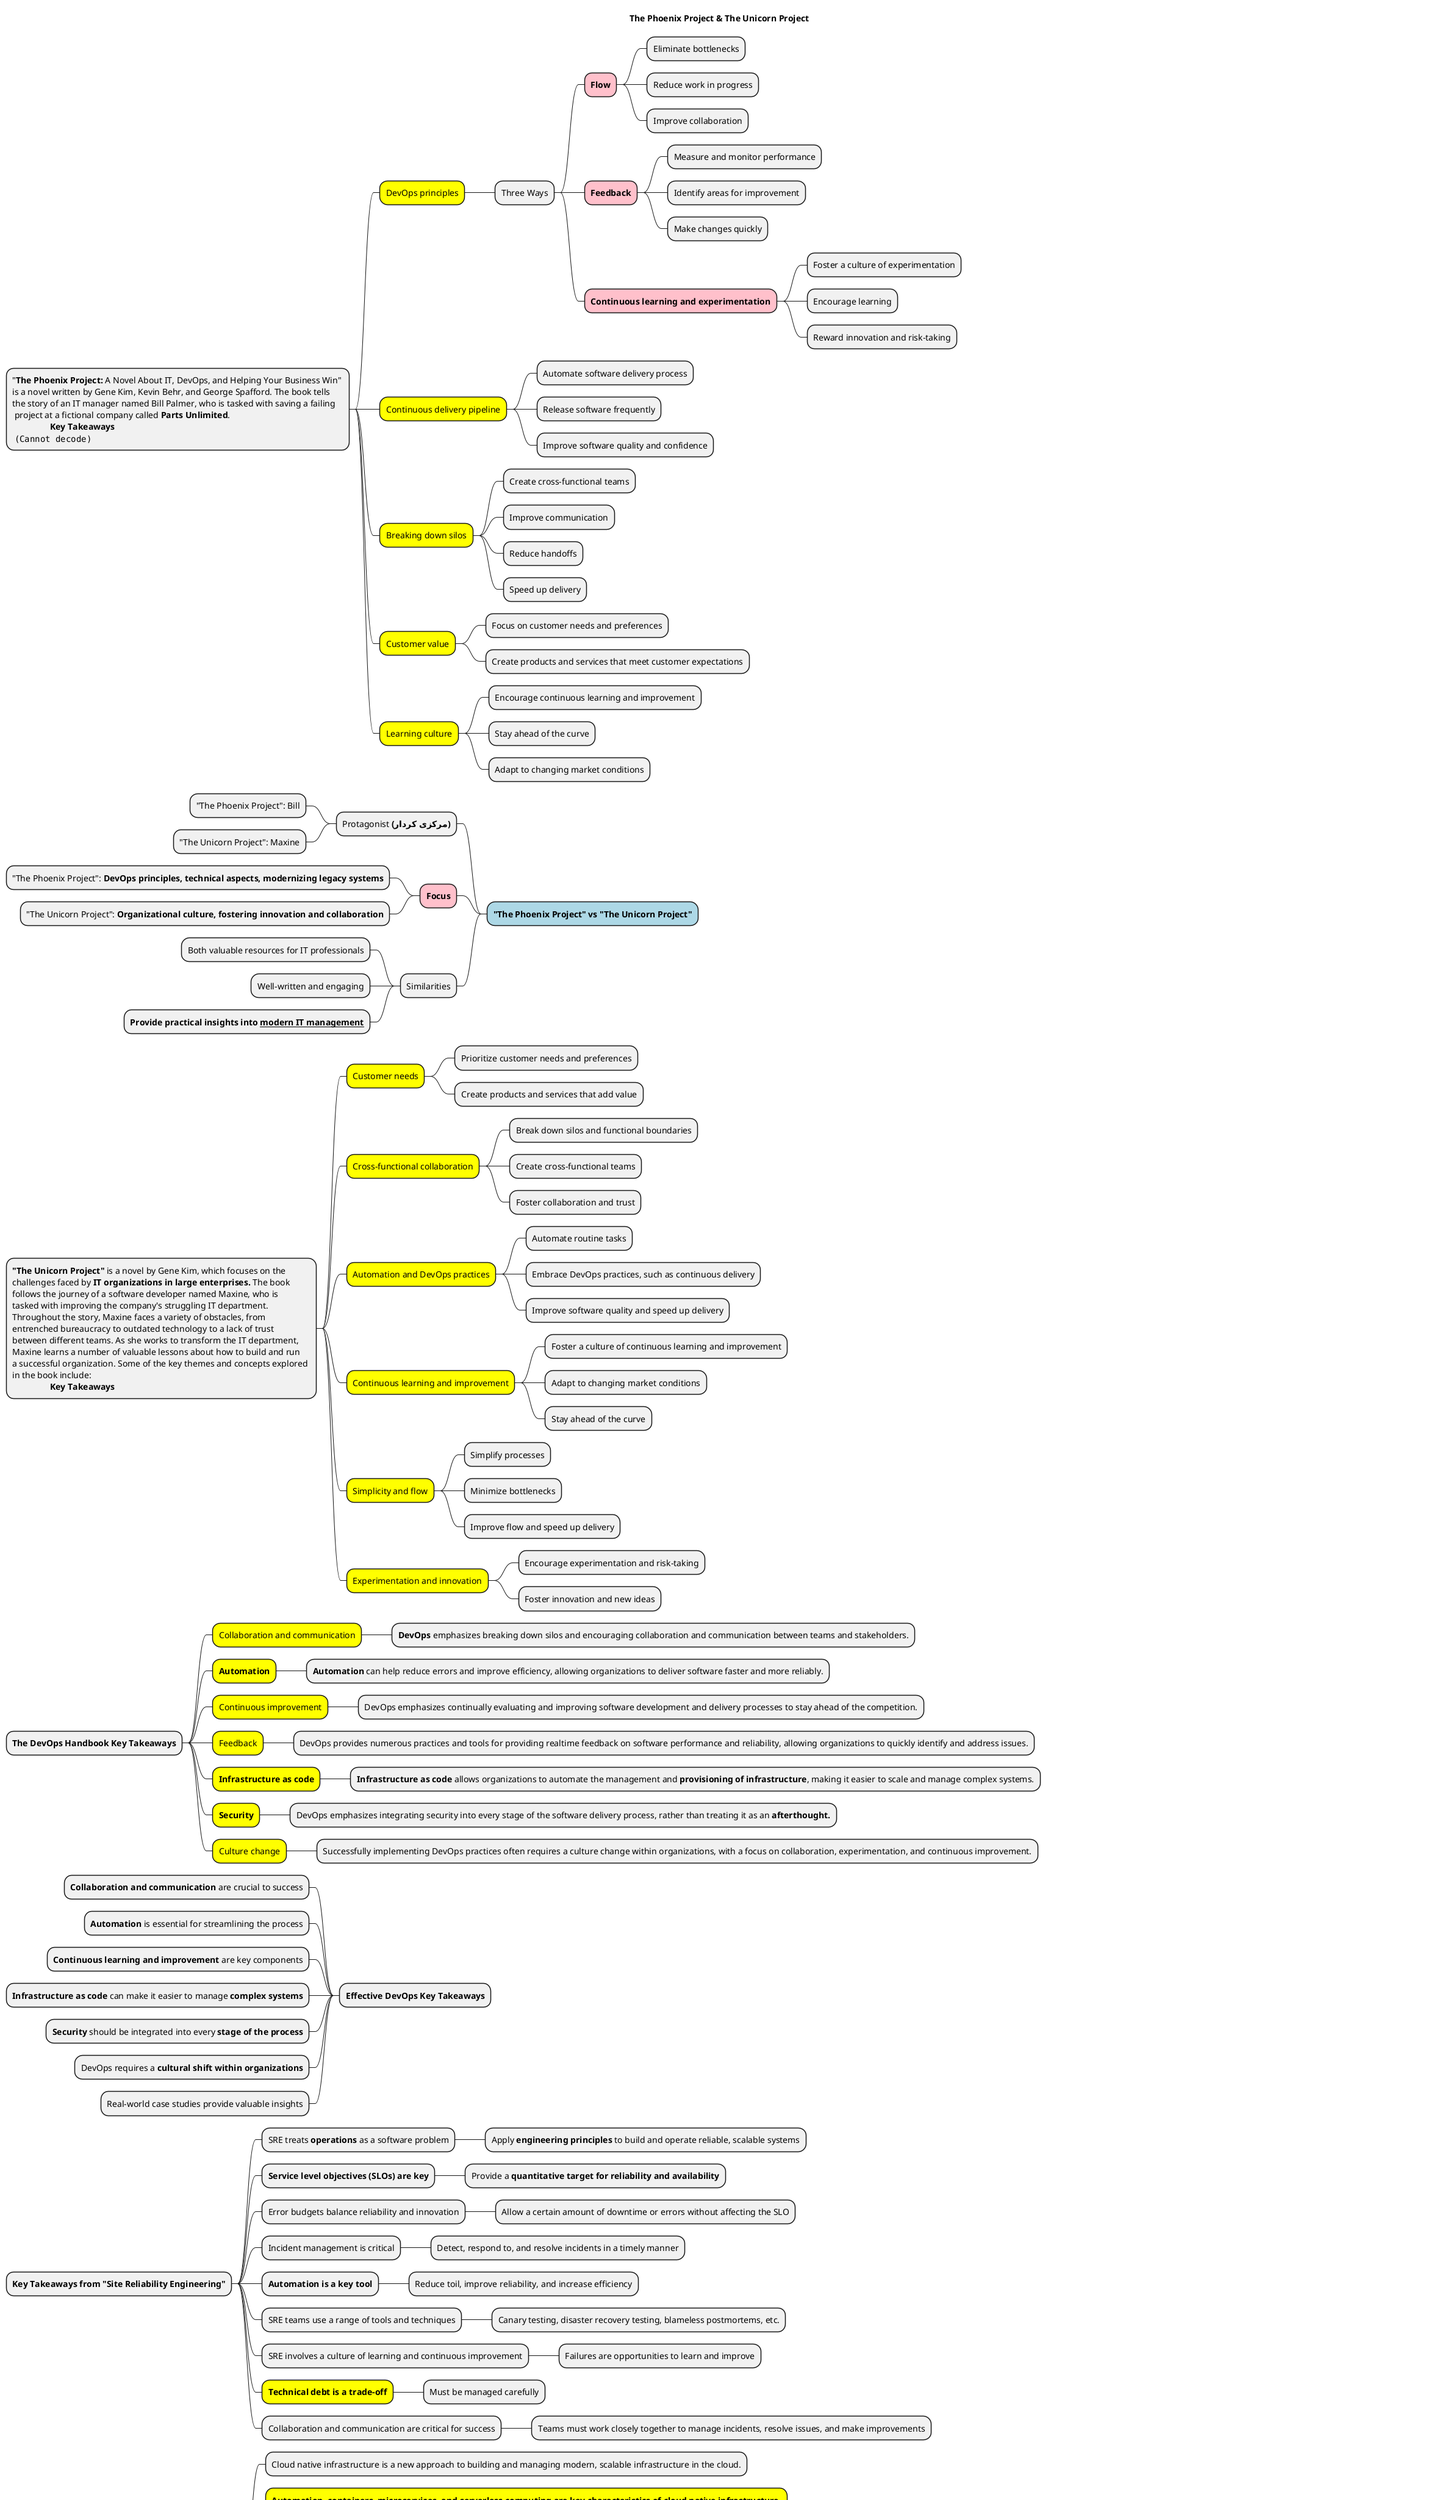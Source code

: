 @startmindmap

title The Phoenix Project & The Unicorn Project

* "**The Phoenix Project:** A Novel About IT, DevOps, and Helping Your Business Win" \nis a novel written by Gene Kim, Kevin Behr, and George Spafford. The book tells \nthe story of an IT manager named Bill Palmer, who is tasked with saving a failing\n project at a fictional company called **Parts Unlimited**. \n\t \t **Key Takeaways**\n <img:devops.png>
**[#yellow] DevOps principles
*** Three Ways
****[#pink] **Flow**
***** Eliminate bottlenecks
***** Reduce work in progress
***** Improve collaboration
****[#pink] **Feedback**
***** Measure and monitor performance
***** Identify areas for improvement
***** Make changes quickly
****[#pink] **Continuous learning and experimentation**
***** Foster a culture of experimentation
***** Encourage learning
***** Reward innovation and risk-taking
**[#yellow] Continuous delivery pipeline
*** Automate software delivery process
*** Release software frequently
*** Improve software quality and confidence
**[#yellow] Breaking down silos
*** Create cross-functional teams
*** Improve communication
*** Reduce handoffs
*** Speed up delivery
**[#yellow] Customer value
*** Focus on customer needs and preferences
*** Create products and services that meet customer expectations
**[#yellow] Learning culture
*** Encourage continuous learning and improvement
*** Stay ahead of the curve
*** Adapt to changing market conditions



left side

*[#lightblue] **"The Phoenix Project" vs "The Unicorn Project"**

** Protagonist **(مرکزی کردار)**
*** "The Phoenix Project": Bill
*** "The Unicorn Project": Maxine

**[#pink] **Focus**
*** "The Phoenix Project": **DevOps principles, technical aspects, modernizing legacy systems**
*** "The Unicorn Project": **Organizational culture, fostering innovation and collaboration**

** Similarities
*** Both valuable resources for IT professionals
*** Well-written and engaging
*** **Provide practical insights into __modern IT management__**




right side

* **"The Unicorn Project"** is a novel by Gene Kim, which focuses on the \nchallenges faced by **IT organizations in large enterprises.** The book \nfollows the journey of a software developer named Maxine, who is \ntasked with improving the company's struggling IT department. \nThroughout the story, Maxine faces a variety of obstacles, from \nentrenched bureaucracy to outdated technology to a lack of trust \nbetween different teams. As she works to transform the IT department, \nMaxine learns a number of valuable lessons about how to build and run \na successful organization. Some of the key themes and concepts explored \nin the book include:\n \t\t **Key Takeaways**
**[#yellow] Customer needs
*** Prioritize customer needs and preferences
*** Create products and services that add value
**[#yellow] Cross-functional collaboration
*** Break down silos and functional boundaries
*** Create cross-functional teams
*** Foster collaboration and trust
**[#yellow] Automation and DevOps practices
*** Automate routine tasks
*** Embrace DevOps practices, such as continuous delivery
*** Improve software quality and speed up delivery
**[#yellow] Continuous learning and improvement
*** Foster a culture of continuous learning and improvement
*** Adapt to changing market conditions
*** Stay ahead of the curve
**[#yellow] Simplicity and flow
*** Simplify processes
*** Minimize bottlenecks
*** Improve flow and speed up delivery
**[#yellow] Experimentation and innovation
*** Encourage experimentation and risk-taking
*** Foster innovation and new ideas





* **The DevOps Handbook Key Takeaways**
**[#yellow] Collaboration and communication
*** **DevOps** emphasizes breaking down silos and encouraging collaboration and communication between teams and stakeholders.
**[#yellow] **Automation**
*** **Automation** can help reduce errors and improve efficiency, allowing organizations to deliver software faster and more reliably.
**[#yellow] Continuous improvement
*** DevOps emphasizes continually evaluating and improving software development and delivery processes to stay ahead of the competition.
**[#yellow] Feedback
*** DevOps provides numerous practices and tools for providing realtime feedback on software performance and reliability, allowing organizations to quickly identify and address issues.
**[#yellow] **Infrastructure as code**
*** **Infrastructure as code** allows organizations to automate the management and **provisioning of infrastructure**, making it easier to scale and manage complex systems.
**[#yellow] **Security**
*** DevOps emphasizes integrating security into every stage of the software delivery process, rather than treating it as an **afterthought.**
**[#yellow] Culture change
*** Successfully implementing DevOps practices often requires a culture change within organizations, with a focus on collaboration, experimentation, and continuous improvement.


left side

* **Effective DevOps Key Takeaways**
** **Collaboration and communication** are crucial to success
** **Automation** is essential for streamlining the process
** **Continuous learning and improvement** are key components
** **Infrastructure as code** can make it easier to manage **complex systems**
** **Security** should be integrated into every **stage of the process**
** DevOps requires a **cultural shift within organizations**
** Real-world case studies provide valuable insights





right side

* **Key Takeaways from "Site Reliability Engineering"**


** SRE treats **operations** as a software problem
*** Apply **engineering principles** to build and operate reliable, scalable systems
** **Service level objectives (SLOs) are key**
*** Provide a **quantitative target for reliability and availability**
** Error budgets balance reliability and innovation
*** Allow a certain amount of downtime or errors without affecting the SLO
** Incident management is critical
*** Detect, respond to, and resolve incidents in a timely manner
** **Automation is a key tool**
*** Reduce toil, improve reliability, and increase efficiency
** SRE teams use a range of tools and techniques
*** Canary testing, disaster recovery testing, blameless postmortems, etc.
** SRE involves a culture of learning and continuous improvement
*** Failures are opportunities to learn and improve
**[#yellow] **Technical debt is a trade-off**
*** Must be managed carefully
** Collaboration and communication are critical for success
*** Teams must work closely together to manage incidents, resolve issues, and make improvements




* **Key Takeaways from "Cloud Native Infrastructure"**
** Cloud native infrastructure is a new approach to building and managing modern, scalable infrastructure in the cloud.
**[#yellow] **Automation, containers, microservices, and serverless computing are key characteristics of cloud native infrastructure.**
**[#yellow] **Tools like Kubernetes, Docker, Terraform, and Ansible are essential for building and managing cloud native infrastructure.**
**[#yellow] **Monitoring, logging, and security are critical aspects of cloud native infrastructure.**
** Cloud native infrastructure requires a cultural shift in organizations, with a focus on collaboration, agility, and experimentation.
** By adopting cloud native infrastructure, organizations can achieve greater agility, scalability, and cost efficiency, while delivering better performance and reliability to their customers.
** **Adopting cloud native infrastructure is a journey, and organizations should start by identifying the key areas where they can gain the most benefits and focus their efforts there.**
** Cloud native infrastructure requires a different approach to team organization and skill sets, with a focus on cross-functional teams and a culture of learning and continuous improvement.
**[#yellow] **Cloud native infrastructure is not a one-size-fits-all solution, and organizations should carefully evaluate their needs and choose the right tools and technologies for their specific use case.**





* **Key Takeaways from "Cloud Computing"**
** Cloud computing has revolutionized business operations
**[#yellow] **Key technologies: virtualization, multi-tenancy, and elasticity**
*** Enables optimization of resource utilization and improves efficiency
**[#pink] **Cloud infrastructure: data centers, networking, storage, and virtualization**
*** **Understanding component interaction is essential for management**
** __**Three main cloud service models: SaaS, PaaS, and IaaS**__
***[#yellow] Choosing the right service model is critical for meeting specific business requirements
**[#yellow] **Cloud security: data privacy, compliance, identity and access management, and network security**
*** Requires careful planning and implementation of best practices
** Cultural shift required for cloud adoption
*** Collaboration, agility, and experimentation are key focuses
*** Cross-functional teams with the right skill sets are necessary for effective management
** Cloud computing is not a one-size-fits-all solution
*** Requires a deep understanding of key principles and best practices




* **Kubernetes: Up and Running**
** Kubernetes is a powerful and flexible container orchestration system
*** Can **manage and scale containerized applications** in a variety of **environments**
****[#yellow] **GCP, AWS, MS Azure, On-premises**
**[#yellow] **Building a Kubernetes cluster requires careful planning and configuration**
*** **Control plane, worker nodes, networking, and storage**
** Kubernetes provides a declarative approach to managing applications
*** Define desired state of applications and let Kubernetes handle deployment and management
**[#yellow] **Kubernetes provides powerful tools for scaling and managing applications**
*** **Automatic scaling based on demand, rolling updates and rollbacks, configuration management**
** **Monitoring and troubleshooting Kubernetes clusters is essential for ensuring high availability and performance**
*** Built-in monitoring and logging tools, third-party tools available
** **Kubernetes is highly extensible and can be customized using extensions and plugins**
*** Develop and deploy custom controllers to automate common tasks
** Kubernetes is an active and rapidly evolving open-source project
*** Large and growing community of contributors

*[#pink] **Cloud Architecture Patterns**
** Cloud computing provides many benefits, but also presents unique challenges
***[#yellow] __**Scalability, reliability, security, and performance are key concerns**__
** **Cloud architecture patterns** provide proven solutions to common cloud challenges
***[#yellow] __**Patterns can be used to design scalable and reliable systems, improve performance, and enhance security**__
** **Cloud architecture patterns** can be grouped into several __**categories**__
***[#yellow] __** Scalability patterns, resiliency patterns, security patterns, performance patterns, and cost optimization patterns**__
** **Scalability patterns** are essential for designing systems that can __**handle variable workloads**__
***[#pink] Horizontal scaling, vertical scaling, and auto-scaling are common scalability patterns
** **Resiliency patterns** help ensure that systems can **recover from failures and continue to operate**
***[#pink] Redundancy, failover, and graceful degradation are common resiliency patterns
** **Security patterns** help **protect data and systems from unauthorized access and attacks**
***[#pink] Encryption, access control, and monitoring are common security patterns
** **Performance patterns** help **optimize system performance and reduce latency**
***[#pink] Caching, sharding, and load balancing are common performance patterns
** **Cost optimization patterns** help **__minimize cloud costs and improve cost efficiency__**
***[#pink] Resource sharing, auto-scaling, and data lifecycle management are common cost optimization patterns
** Choosing the right architecture pattern is critical for building scalable, reliable, and cost-effective cloud systems
***[#yellow] __**Patterns should be selected based on specific business requirements and system characteristics**__






* **Key Takeaways from "Cloud Native Java"**
** **Apps** are designed to be deployed on cloud infrastructure and are developed using modern software development techniques.
***[#yellow] **Such applications are designed to be __resilient, scalable, and adaptable to changing environments.__**
***[#yellow] **[[https://learn.microsoft.com/en-us/dotnet/architecture/cloud-native/definition The 12-factor app methodology]]** provides a **framework** for building cloud-native applications that can be deployed and run in any **environment.**
*** **Microservices** are a key component of **cloud native applications,** and they are designed to be **small, loosely coupled, and independently deployable.**
*** **Microservices** can be developed using different programming languages, and **each service** can have its own **datastore (not necessarily)**
** **Containerization** provides a lightweight and portable way to package and deploy applications.
***[#yellow] **Docker** is the de facto standard for **containerization** and **__provides a way to build, ship, and run applications across different environments.__**
** **Microservices architecture** & **Spring Framework** is a popular approach for building cloud-native Java applications, where each microservice is designed to perform a single, specific task.
***[#pink] **Spring Boot** provides a streamlined way to build and deploy Spring-based applications.
***[#pink] **Spring Cloud** provides a set of tools and frameworks for building resilient and scalable microservices.
** **APIs** are a **critical component of cloud native applications** and can be used to expose functionality to external consumers.
*** **API design** should follow best practices such as RESTful design principles.
*** **API gateways** can be used to manage and secure APIs.
** **Continuous Integration and Continuous Delivery (CI/CD)** is a key practice for **cloud native development** and allows for fast and frequent releases.
*** **Automated testing, deployment, and monitoring are key components of a successful CI/CD pipeline.**
** **Containers** and container orchestration platforms like **Kubernetes** provide an efficient and scalable way to deploy and manage cloud-native Java applications.
*** **Kubernetes** is a popular container orchestration platform.
** **Serverless computing** is a newer trend in **cloud-native computing,** where **applications** are deployed as **functions** that are run on-demand in response to **events.**
** **DevOps and continuous delivery** practices are essential for building, testing, and deploying cloud-native Java applications with speed and confidence.
** **Security** should be a top priority when building cloud-native Java applications, and measures such as secure communication, access control, and identity management should be implemented.
** **Observability and monitoring** are critical for ensuring the performance, availability, and reliability of cloud-native Java applications.
*** Tools like **Prometheus and Grafana** can be used for monitoring and visualizing application metrics.


*  **Designing Data-Intensive Applications**\n **Key Takeaways**
**[#yellow] **Choose** the right **__data model__** for your **application**
***[#white] **Data Model**
****[#white] **Hierarchical**
****[#white] **Network**
****[#red] **Relational (SQL) + ACID**
*****[#pink]  **schema-based database**
*****[#white]  **Types**
******[#yellow]  **Relational**
*******[#white]  **SQL Server**
*******[#white]  **My SQL**
*******[#white]  **Oracle**
*******[#white]  **Postgres**
*******[#white]  **SQL Compact**
******[#yellow]  **Analiticals (OLAP)**
****[#gold] **Non-Relational (No-SQL) + BASE**
*****[#pink] **schema-less database**
*****[#white] **Types**
******[#yellow] **Document**
*******[#white] **Mongo DB**
*******[#white] **Couch DB**
*******[#white] **Arango DB**
*******[#white] **RAVEN DB**
******[#yellow] **Graph**
*******[#white] **neo4j**
*******[#white] **AllergoGraph**
******[#yellow] **Key-Value**
*******[#white] **redis**
*******[#white] **memcached**
*******[#white] **ignite**
*******[#white] **riak**
******[#yellow] **Wide-column**
*******[#white] **cassandra**
*******[#white] **Apache HBase**
*** Each **__data model__** has its own **strengths and weaknesses**
***[#pink] **__The choice of data model can significantly impact performance and scalability__**
**[#yellow] **Data __storage__ and __retrieval__**
*** **__Techniques__** include **indexing, caching, and compression**
***[#pink] __**Choice of storage technique can impact performance and scalability**__
**[#yellow] **Data processing**
*** Covers **batch processing and stream processing**
*** **__Techniques__** include **MapReduce and Apache Kafka**
****[#pink] **Apache beam** can do **stream and batch processing** & is open source plus latest **technology**. \n It is a **polyglot** tool (meaning works flawlessly with different programing languages)
*** Emphasizes importance of **fault tolerance**
**[#yellow] **Distributed systems**
*** Includes **distributed databases, messaging, and consensus algorithms**
*** Emphasizes importance of **fault tolerance and replication**
**[#yellow] **Scalability**
*** **__Techniques__** include **sharding, partitioning, and replication**
*** Emphasizes importance of **horizontal scalability**
**[#yellow] **Reliability**
*** **__Techniques__** include **replication, consensus algorithms, and failure detection**
*** Emphasizes importance of **designing for failure**
**[#yellow] **Performance**
*** Guidance on **optimizing latency, throughput, and resource utilization**
**[#yellow] **Trade-offs**
***[#orange] **__Every design decision involves trade-offs__**
***[#orange] **Encourages making informed choices**

@endmindmap

